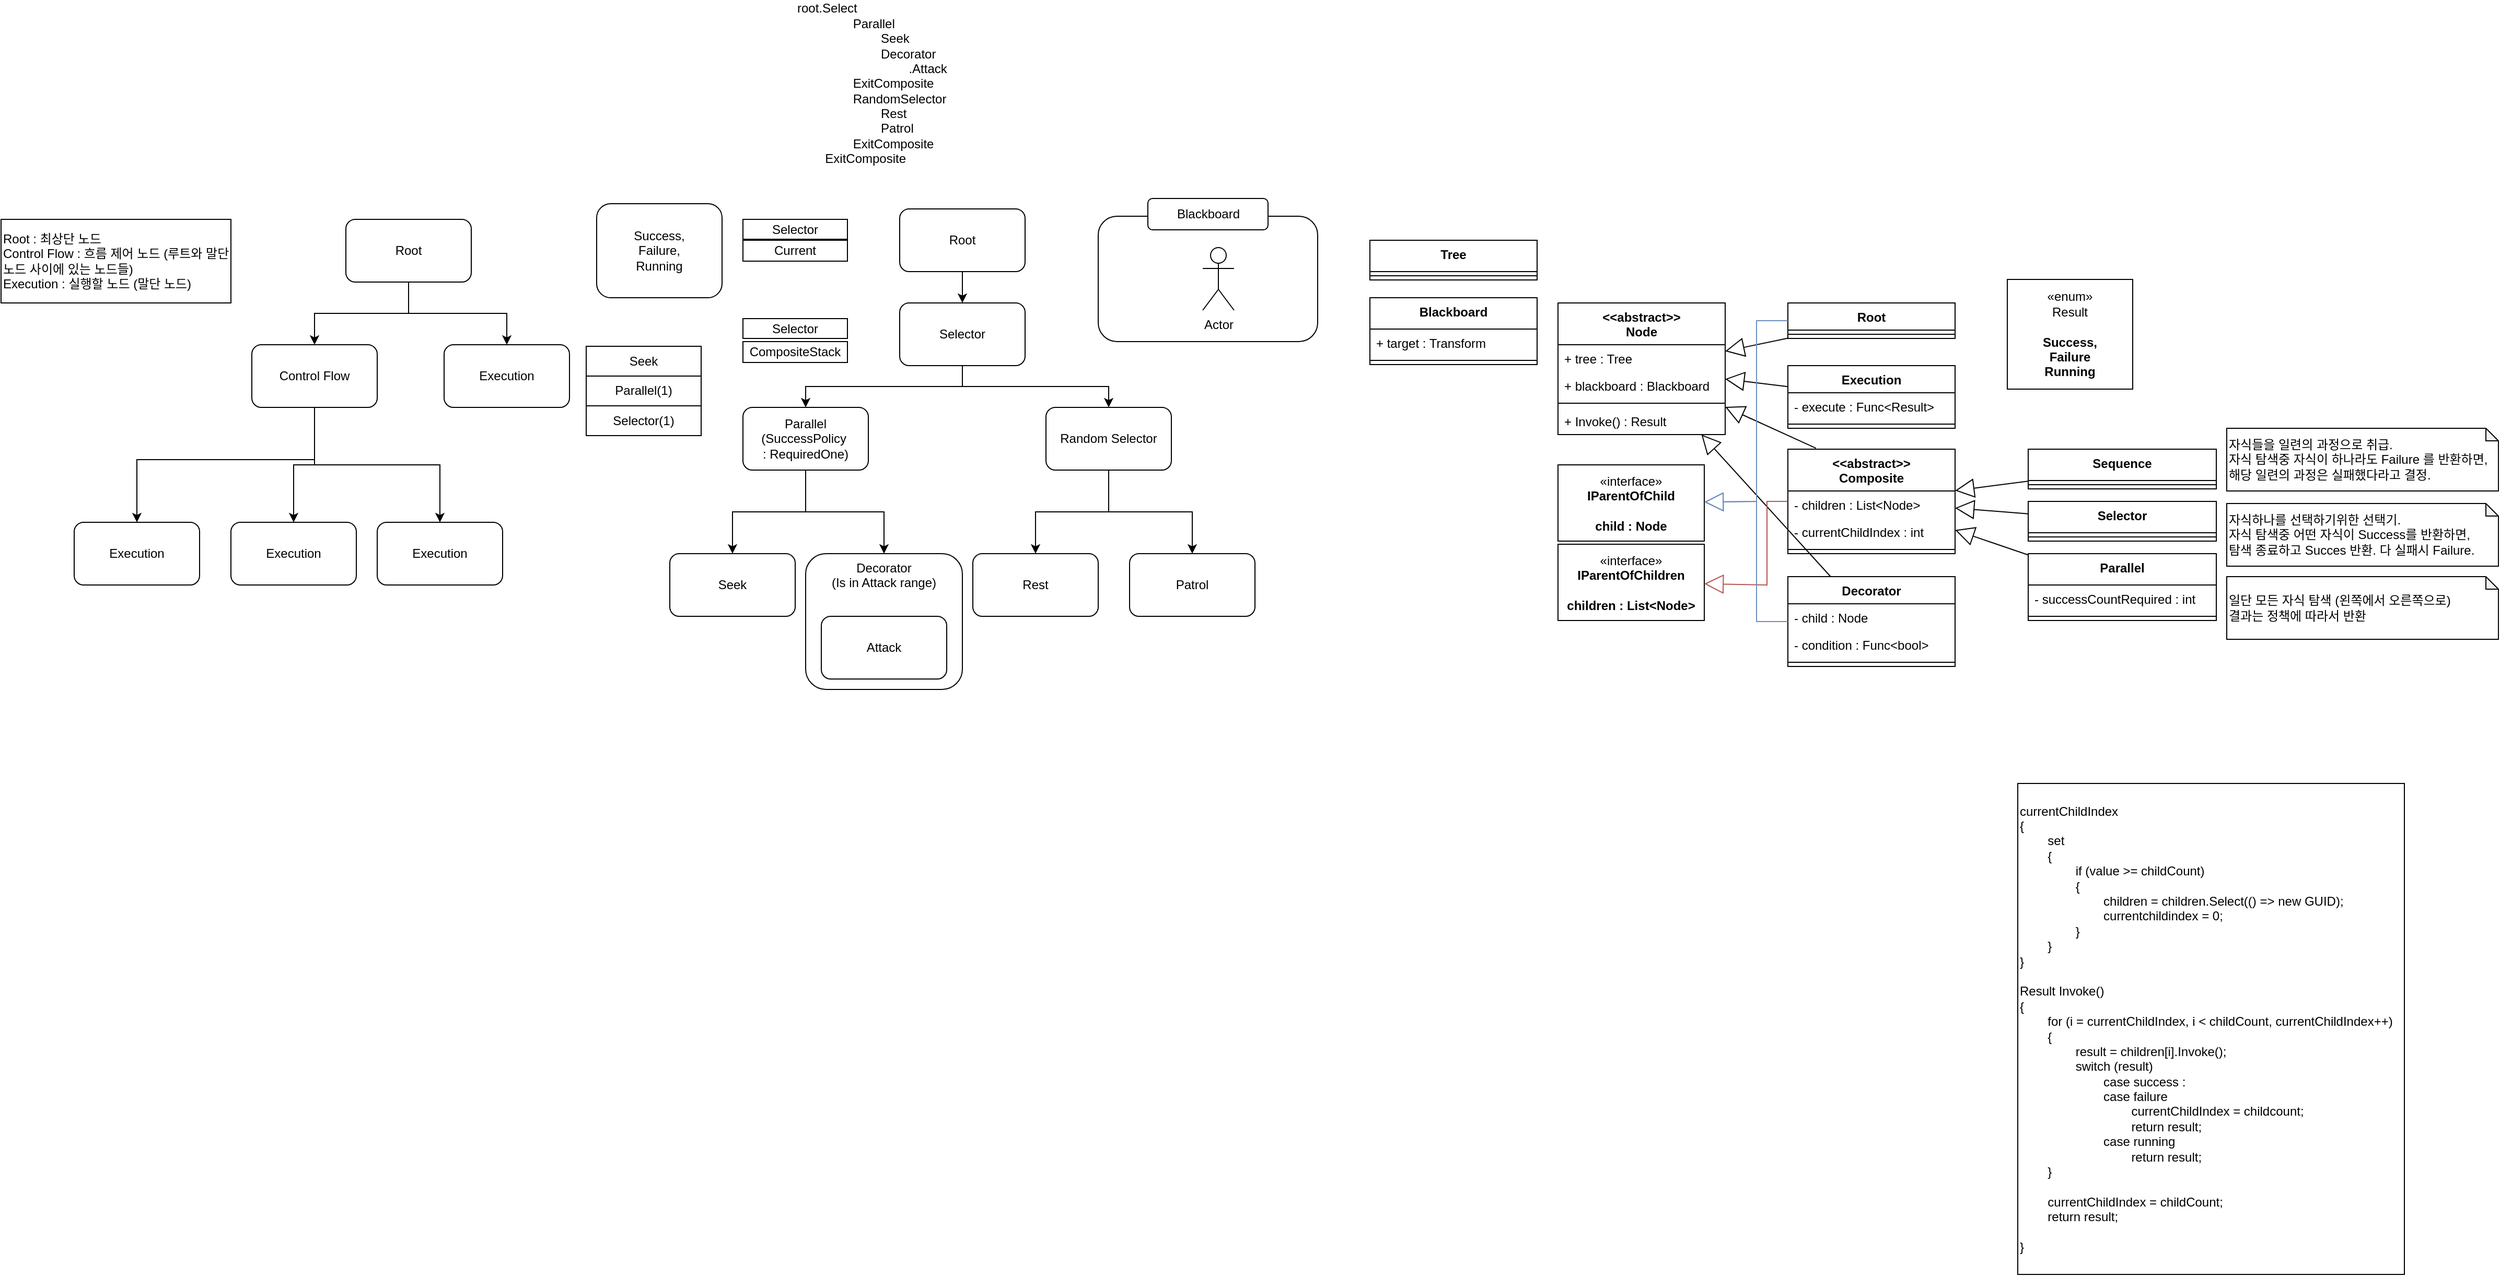 <mxfile version="24.4.9" type="device">
  <diagram id="C5RBs43oDa-KdzZeNtuy" name="Page-1">
    <mxGraphModel dx="989" dy="1707" grid="1" gridSize="10" guides="1" tooltips="1" connect="1" arrows="1" fold="1" page="1" pageScale="1" pageWidth="827" pageHeight="1169" math="0" shadow="0">
      <root>
        <mxCell id="WIyWlLk6GJQsqaUBKTNV-0" />
        <mxCell id="WIyWlLk6GJQsqaUBKTNV-1" parent="WIyWlLk6GJQsqaUBKTNV-0" />
        <mxCell id="EBsP6sKBoB6UXxb4G_4H-19" value="Decorator&lt;div&gt;(Is in Attack range)&lt;/div&gt;" style="rounded=1;whiteSpace=wrap;html=1;verticalAlign=top;" vertex="1" parent="WIyWlLk6GJQsqaUBKTNV-1">
          <mxGeometry x="780" y="340" width="150" height="130" as="geometry" />
        </mxCell>
        <mxCell id="EBsP6sKBoB6UXxb4G_4H-3" style="edgeStyle=orthogonalEdgeStyle;rounded=0;orthogonalLoop=1;jettySize=auto;html=1;" edge="1" parent="WIyWlLk6GJQsqaUBKTNV-1" source="EBsP6sKBoB6UXxb4G_4H-0" target="EBsP6sKBoB6UXxb4G_4H-1">
          <mxGeometry relative="1" as="geometry" />
        </mxCell>
        <mxCell id="EBsP6sKBoB6UXxb4G_4H-4" style="edgeStyle=orthogonalEdgeStyle;rounded=0;orthogonalLoop=1;jettySize=auto;html=1;" edge="1" parent="WIyWlLk6GJQsqaUBKTNV-1" source="EBsP6sKBoB6UXxb4G_4H-0" target="EBsP6sKBoB6UXxb4G_4H-2">
          <mxGeometry relative="1" as="geometry" />
        </mxCell>
        <mxCell id="EBsP6sKBoB6UXxb4G_4H-0" value="Root" style="rounded=1;whiteSpace=wrap;html=1;" vertex="1" parent="WIyWlLk6GJQsqaUBKTNV-1">
          <mxGeometry x="340" y="20" width="120" height="60" as="geometry" />
        </mxCell>
        <mxCell id="EBsP6sKBoB6UXxb4G_4H-7" style="edgeStyle=orthogonalEdgeStyle;rounded=0;orthogonalLoop=1;jettySize=auto;html=1;" edge="1" parent="WIyWlLk6GJQsqaUBKTNV-1" source="EBsP6sKBoB6UXxb4G_4H-1" target="EBsP6sKBoB6UXxb4G_4H-5">
          <mxGeometry relative="1" as="geometry">
            <Array as="points">
              <mxPoint x="310" y="250" />
              <mxPoint x="140" y="250" />
            </Array>
          </mxGeometry>
        </mxCell>
        <mxCell id="EBsP6sKBoB6UXxb4G_4H-8" style="edgeStyle=orthogonalEdgeStyle;rounded=0;orthogonalLoop=1;jettySize=auto;html=1;" edge="1" parent="WIyWlLk6GJQsqaUBKTNV-1" source="EBsP6sKBoB6UXxb4G_4H-1" target="EBsP6sKBoB6UXxb4G_4H-6">
          <mxGeometry relative="1" as="geometry" />
        </mxCell>
        <mxCell id="EBsP6sKBoB6UXxb4G_4H-11" style="edgeStyle=orthogonalEdgeStyle;rounded=0;orthogonalLoop=1;jettySize=auto;html=1;" edge="1" parent="WIyWlLk6GJQsqaUBKTNV-1" source="EBsP6sKBoB6UXxb4G_4H-1" target="EBsP6sKBoB6UXxb4G_4H-10">
          <mxGeometry relative="1" as="geometry" />
        </mxCell>
        <mxCell id="EBsP6sKBoB6UXxb4G_4H-1" value="Control Flow" style="rounded=1;whiteSpace=wrap;html=1;" vertex="1" parent="WIyWlLk6GJQsqaUBKTNV-1">
          <mxGeometry x="250" y="140" width="120" height="60" as="geometry" />
        </mxCell>
        <mxCell id="EBsP6sKBoB6UXxb4G_4H-2" value="Execution" style="rounded=1;whiteSpace=wrap;html=1;" vertex="1" parent="WIyWlLk6GJQsqaUBKTNV-1">
          <mxGeometry x="434" y="140" width="120" height="60" as="geometry" />
        </mxCell>
        <mxCell id="EBsP6sKBoB6UXxb4G_4H-5" value="Execution" style="rounded=1;whiteSpace=wrap;html=1;" vertex="1" parent="WIyWlLk6GJQsqaUBKTNV-1">
          <mxGeometry x="80" y="310" width="120" height="60" as="geometry" />
        </mxCell>
        <mxCell id="EBsP6sKBoB6UXxb4G_4H-6" value="Execution" style="rounded=1;whiteSpace=wrap;html=1;" vertex="1" parent="WIyWlLk6GJQsqaUBKTNV-1">
          <mxGeometry x="370" y="310" width="120" height="60" as="geometry" />
        </mxCell>
        <mxCell id="EBsP6sKBoB6UXxb4G_4H-9" value="Root : 최상단 노드&lt;div&gt;Control Flow : 흐름 제어 노드 (루트와 말단 노드 사이에 있는 노드들)&lt;/div&gt;&lt;div&gt;Execution : 실행할 노드 (말단 노드)&lt;/div&gt;" style="rounded=0;whiteSpace=wrap;html=1;align=left;" vertex="1" parent="WIyWlLk6GJQsqaUBKTNV-1">
          <mxGeometry x="10" y="20" width="220" height="80" as="geometry" />
        </mxCell>
        <mxCell id="EBsP6sKBoB6UXxb4G_4H-10" value="Execution" style="rounded=1;whiteSpace=wrap;html=1;" vertex="1" parent="WIyWlLk6GJQsqaUBKTNV-1">
          <mxGeometry x="230" y="310" width="120" height="60" as="geometry" />
        </mxCell>
        <mxCell id="EBsP6sKBoB6UXxb4G_4H-32" style="edgeStyle=orthogonalEdgeStyle;rounded=0;orthogonalLoop=1;jettySize=auto;html=1;entryX=0.5;entryY=0;entryDx=0;entryDy=0;" edge="1" parent="WIyWlLk6GJQsqaUBKTNV-1" source="EBsP6sKBoB6UXxb4G_4H-14" target="EBsP6sKBoB6UXxb4G_4H-29">
          <mxGeometry relative="1" as="geometry" />
        </mxCell>
        <mxCell id="EBsP6sKBoB6UXxb4G_4H-14" value="Root" style="rounded=1;whiteSpace=wrap;html=1;" vertex="1" parent="WIyWlLk6GJQsqaUBKTNV-1">
          <mxGeometry x="870" y="10" width="120" height="60" as="geometry" />
        </mxCell>
        <mxCell id="EBsP6sKBoB6UXxb4G_4H-15" value="Seek" style="rounded=1;whiteSpace=wrap;html=1;" vertex="1" parent="WIyWlLk6GJQsqaUBKTNV-1">
          <mxGeometry x="650" y="340" width="120" height="60" as="geometry" />
        </mxCell>
        <mxCell id="EBsP6sKBoB6UXxb4G_4H-16" value="Rest" style="rounded=1;whiteSpace=wrap;html=1;" vertex="1" parent="WIyWlLk6GJQsqaUBKTNV-1">
          <mxGeometry x="940" y="340" width="120" height="60" as="geometry" />
        </mxCell>
        <mxCell id="EBsP6sKBoB6UXxb4G_4H-17" value="Patrol" style="rounded=1;whiteSpace=wrap;html=1;" vertex="1" parent="WIyWlLk6GJQsqaUBKTNV-1">
          <mxGeometry x="1090" y="340" width="120" height="60" as="geometry" />
        </mxCell>
        <mxCell id="EBsP6sKBoB6UXxb4G_4H-18" value="Attack" style="rounded=1;whiteSpace=wrap;html=1;" vertex="1" parent="WIyWlLk6GJQsqaUBKTNV-1">
          <mxGeometry x="795" y="400" width="120" height="60" as="geometry" />
        </mxCell>
        <mxCell id="EBsP6sKBoB6UXxb4G_4H-23" style="edgeStyle=orthogonalEdgeStyle;rounded=0;orthogonalLoop=1;jettySize=auto;html=1;" edge="1" parent="WIyWlLk6GJQsqaUBKTNV-1" source="EBsP6sKBoB6UXxb4G_4H-21" target="EBsP6sKBoB6UXxb4G_4H-15">
          <mxGeometry relative="1" as="geometry" />
        </mxCell>
        <mxCell id="EBsP6sKBoB6UXxb4G_4H-24" style="edgeStyle=orthogonalEdgeStyle;rounded=0;orthogonalLoop=1;jettySize=auto;html=1;entryX=0.5;entryY=0;entryDx=0;entryDy=0;" edge="1" parent="WIyWlLk6GJQsqaUBKTNV-1" source="EBsP6sKBoB6UXxb4G_4H-21" target="EBsP6sKBoB6UXxb4G_4H-19">
          <mxGeometry relative="1" as="geometry" />
        </mxCell>
        <mxCell id="EBsP6sKBoB6UXxb4G_4H-21" value="Parallel&lt;div&gt;(SuccessPolicy&amp;nbsp;&lt;/div&gt;&lt;div&gt;: RequiredOne)&lt;/div&gt;" style="rounded=1;whiteSpace=wrap;html=1;" vertex="1" parent="WIyWlLk6GJQsqaUBKTNV-1">
          <mxGeometry x="720" y="200" width="120" height="60" as="geometry" />
        </mxCell>
        <mxCell id="EBsP6sKBoB6UXxb4G_4H-22" value="Success,&lt;div&gt;Failure,&lt;/div&gt;&lt;div&gt;Running&lt;/div&gt;" style="rounded=1;whiteSpace=wrap;html=1;" vertex="1" parent="WIyWlLk6GJQsqaUBKTNV-1">
          <mxGeometry x="580" y="5" width="120" height="90" as="geometry" />
        </mxCell>
        <mxCell id="EBsP6sKBoB6UXxb4G_4H-27" style="edgeStyle=orthogonalEdgeStyle;rounded=0;orthogonalLoop=1;jettySize=auto;html=1;" edge="1" parent="WIyWlLk6GJQsqaUBKTNV-1" source="EBsP6sKBoB6UXxb4G_4H-26" target="EBsP6sKBoB6UXxb4G_4H-16">
          <mxGeometry relative="1" as="geometry">
            <Array as="points">
              <mxPoint x="1070" y="300" />
              <mxPoint x="1000" y="300" />
            </Array>
          </mxGeometry>
        </mxCell>
        <mxCell id="EBsP6sKBoB6UXxb4G_4H-28" style="edgeStyle=orthogonalEdgeStyle;rounded=0;orthogonalLoop=1;jettySize=auto;html=1;" edge="1" parent="WIyWlLk6GJQsqaUBKTNV-1" source="EBsP6sKBoB6UXxb4G_4H-26" target="EBsP6sKBoB6UXxb4G_4H-17">
          <mxGeometry relative="1" as="geometry" />
        </mxCell>
        <mxCell id="EBsP6sKBoB6UXxb4G_4H-26" value="Random Selector" style="rounded=1;whiteSpace=wrap;html=1;" vertex="1" parent="WIyWlLk6GJQsqaUBKTNV-1">
          <mxGeometry x="1010" y="200" width="120" height="60" as="geometry" />
        </mxCell>
        <mxCell id="EBsP6sKBoB6UXxb4G_4H-30" style="edgeStyle=orthogonalEdgeStyle;rounded=0;orthogonalLoop=1;jettySize=auto;html=1;" edge="1" parent="WIyWlLk6GJQsqaUBKTNV-1" source="EBsP6sKBoB6UXxb4G_4H-29" target="EBsP6sKBoB6UXxb4G_4H-21">
          <mxGeometry relative="1" as="geometry">
            <Array as="points">
              <mxPoint x="930" y="180" />
              <mxPoint x="780" y="180" />
            </Array>
          </mxGeometry>
        </mxCell>
        <mxCell id="EBsP6sKBoB6UXxb4G_4H-31" style="edgeStyle=orthogonalEdgeStyle;rounded=0;orthogonalLoop=1;jettySize=auto;html=1;" edge="1" parent="WIyWlLk6GJQsqaUBKTNV-1" source="EBsP6sKBoB6UXxb4G_4H-29" target="EBsP6sKBoB6UXxb4G_4H-26">
          <mxGeometry relative="1" as="geometry">
            <Array as="points">
              <mxPoint x="930" y="180" />
              <mxPoint x="1070" y="180" />
            </Array>
          </mxGeometry>
        </mxCell>
        <mxCell id="EBsP6sKBoB6UXxb4G_4H-29" value="Selector" style="rounded=1;whiteSpace=wrap;html=1;" vertex="1" parent="WIyWlLk6GJQsqaUBKTNV-1">
          <mxGeometry x="870" y="100" width="120" height="60" as="geometry" />
        </mxCell>
        <mxCell id="EBsP6sKBoB6UXxb4G_4H-34" value="&lt;div&gt;&amp;lt;&amp;lt;abstract&amp;gt;&amp;gt;&lt;/div&gt;Node" style="swimlane;fontStyle=1;align=center;verticalAlign=top;childLayout=stackLayout;horizontal=1;startSize=40;horizontalStack=0;resizeParent=1;resizeParentMax=0;resizeLast=0;collapsible=1;marginBottom=0;whiteSpace=wrap;html=1;" vertex="1" parent="WIyWlLk6GJQsqaUBKTNV-1">
          <mxGeometry x="1500" y="100" width="160" height="126" as="geometry" />
        </mxCell>
        <mxCell id="EBsP6sKBoB6UXxb4G_4H-52" value="+ tree : Tree" style="text;strokeColor=none;fillColor=none;align=left;verticalAlign=top;spacingLeft=4;spacingRight=4;overflow=hidden;rotatable=0;points=[[0,0.5],[1,0.5]];portConstraint=eastwest;whiteSpace=wrap;html=1;" vertex="1" parent="EBsP6sKBoB6UXxb4G_4H-34">
          <mxGeometry y="40" width="160" height="26" as="geometry" />
        </mxCell>
        <mxCell id="EBsP6sKBoB6UXxb4G_4H-51" value="+ blackboard : Blackboard" style="text;strokeColor=none;fillColor=none;align=left;verticalAlign=top;spacingLeft=4;spacingRight=4;overflow=hidden;rotatable=0;points=[[0,0.5],[1,0.5]];portConstraint=eastwest;whiteSpace=wrap;html=1;" vertex="1" parent="EBsP6sKBoB6UXxb4G_4H-34">
          <mxGeometry y="66" width="160" height="26" as="geometry" />
        </mxCell>
        <mxCell id="EBsP6sKBoB6UXxb4G_4H-36" value="" style="line;strokeWidth=1;fillColor=none;align=left;verticalAlign=middle;spacingTop=-1;spacingLeft=3;spacingRight=3;rotatable=0;labelPosition=right;points=[];portConstraint=eastwest;strokeColor=inherit;" vertex="1" parent="EBsP6sKBoB6UXxb4G_4H-34">
          <mxGeometry y="92" width="160" height="8" as="geometry" />
        </mxCell>
        <mxCell id="EBsP6sKBoB6UXxb4G_4H-37" value="+ Invoke() : Result" style="text;strokeColor=none;fillColor=none;align=left;verticalAlign=top;spacingLeft=4;spacingRight=4;overflow=hidden;rotatable=0;points=[[0,0.5],[1,0.5]];portConstraint=eastwest;whiteSpace=wrap;html=1;" vertex="1" parent="EBsP6sKBoB6UXxb4G_4H-34">
          <mxGeometry y="100" width="160" height="26" as="geometry" />
        </mxCell>
        <mxCell id="EBsP6sKBoB6UXxb4G_4H-38" value="«enum»&lt;div&gt;Result&lt;/div&gt;&lt;div&gt;&lt;br&gt;&lt;b&gt;Success,&lt;/b&gt;&lt;div&gt;&lt;b&gt;Failure&lt;/b&gt;&lt;/div&gt;&lt;div&gt;&lt;b&gt;Running&lt;/b&gt;&lt;/div&gt;&lt;/div&gt;" style="html=1;whiteSpace=wrap;" vertex="1" parent="WIyWlLk6GJQsqaUBKTNV-1">
          <mxGeometry x="1930" y="77.5" width="120" height="105" as="geometry" />
        </mxCell>
        <mxCell id="EBsP6sKBoB6UXxb4G_4H-39" value="Tree&lt;div&gt;&lt;/div&gt;" style="swimlane;fontStyle=1;align=center;verticalAlign=top;childLayout=stackLayout;horizontal=1;startSize=30;horizontalStack=0;resizeParent=1;resizeParentMax=0;resizeLast=0;collapsible=1;marginBottom=0;whiteSpace=wrap;html=1;" vertex="1" parent="WIyWlLk6GJQsqaUBKTNV-1">
          <mxGeometry x="1320" y="40" width="160" height="38" as="geometry" />
        </mxCell>
        <mxCell id="EBsP6sKBoB6UXxb4G_4H-41" value="" style="line;strokeWidth=1;fillColor=none;align=left;verticalAlign=middle;spacingTop=-1;spacingLeft=3;spacingRight=3;rotatable=0;labelPosition=right;points=[];portConstraint=eastwest;strokeColor=inherit;" vertex="1" parent="EBsP6sKBoB6UXxb4G_4H-39">
          <mxGeometry y="30" width="160" height="8" as="geometry" />
        </mxCell>
        <mxCell id="EBsP6sKBoB6UXxb4G_4H-43" value="" style="rounded=1;whiteSpace=wrap;html=1;" vertex="1" parent="WIyWlLk6GJQsqaUBKTNV-1">
          <mxGeometry x="1060" y="17" width="210" height="120" as="geometry" />
        </mxCell>
        <mxCell id="EBsP6sKBoB6UXxb4G_4H-45" value="Blackboard" style="rounded=1;whiteSpace=wrap;html=1;" vertex="1" parent="WIyWlLk6GJQsqaUBKTNV-1">
          <mxGeometry x="1107.5" width="115" height="30" as="geometry" />
        </mxCell>
        <mxCell id="EBsP6sKBoB6UXxb4G_4H-46" value="Actor" style="shape=umlActor;verticalLabelPosition=bottom;verticalAlign=top;html=1;outlineConnect=0;" vertex="1" parent="WIyWlLk6GJQsqaUBKTNV-1">
          <mxGeometry x="1160" y="47" width="30" height="60" as="geometry" />
        </mxCell>
        <mxCell id="EBsP6sKBoB6UXxb4G_4H-48" value="Blackboard&lt;div&gt;&lt;/div&gt;" style="swimlane;fontStyle=1;align=center;verticalAlign=top;childLayout=stackLayout;horizontal=1;startSize=30;horizontalStack=0;resizeParent=1;resizeParentMax=0;resizeLast=0;collapsible=1;marginBottom=0;whiteSpace=wrap;html=1;" vertex="1" parent="WIyWlLk6GJQsqaUBKTNV-1">
          <mxGeometry x="1320" y="95" width="160" height="64" as="geometry" />
        </mxCell>
        <mxCell id="EBsP6sKBoB6UXxb4G_4H-50" value="+ target : Transform" style="text;strokeColor=none;fillColor=none;align=left;verticalAlign=top;spacingLeft=4;spacingRight=4;overflow=hidden;rotatable=0;points=[[0,0.5],[1,0.5]];portConstraint=eastwest;whiteSpace=wrap;html=1;" vertex="1" parent="EBsP6sKBoB6UXxb4G_4H-48">
          <mxGeometry y="30" width="160" height="26" as="geometry" />
        </mxCell>
        <mxCell id="EBsP6sKBoB6UXxb4G_4H-49" value="" style="line;strokeWidth=1;fillColor=none;align=left;verticalAlign=middle;spacingTop=-1;spacingLeft=3;spacingRight=3;rotatable=0;labelPosition=right;points=[];portConstraint=eastwest;strokeColor=inherit;" vertex="1" parent="EBsP6sKBoB6UXxb4G_4H-48">
          <mxGeometry y="56" width="160" height="8" as="geometry" />
        </mxCell>
        <mxCell id="EBsP6sKBoB6UXxb4G_4H-53" value="Root&lt;div&gt;&lt;/div&gt;" style="swimlane;fontStyle=1;align=center;verticalAlign=top;childLayout=stackLayout;horizontal=1;startSize=26;horizontalStack=0;resizeParent=1;resizeParentMax=0;resizeLast=0;collapsible=1;marginBottom=0;whiteSpace=wrap;html=1;" vertex="1" parent="WIyWlLk6GJQsqaUBKTNV-1">
          <mxGeometry x="1720" y="100" width="160" height="34" as="geometry" />
        </mxCell>
        <mxCell id="EBsP6sKBoB6UXxb4G_4H-56" value="" style="line;strokeWidth=1;fillColor=none;align=left;verticalAlign=middle;spacingTop=-1;spacingLeft=3;spacingRight=3;rotatable=0;labelPosition=right;points=[];portConstraint=eastwest;strokeColor=inherit;" vertex="1" parent="EBsP6sKBoB6UXxb4G_4H-53">
          <mxGeometry y="26" width="160" height="8" as="geometry" />
        </mxCell>
        <mxCell id="EBsP6sKBoB6UXxb4G_4H-58" value="Execution&lt;div&gt;&lt;/div&gt;" style="swimlane;fontStyle=1;align=center;verticalAlign=top;childLayout=stackLayout;horizontal=1;startSize=26;horizontalStack=0;resizeParent=1;resizeParentMax=0;resizeLast=0;collapsible=1;marginBottom=0;whiteSpace=wrap;html=1;" vertex="1" parent="WIyWlLk6GJQsqaUBKTNV-1">
          <mxGeometry x="1720" y="160" width="160" height="60" as="geometry" />
        </mxCell>
        <mxCell id="EBsP6sKBoB6UXxb4G_4H-60" value="- execute : Func&amp;lt;Result&amp;gt;" style="text;strokeColor=none;fillColor=none;align=left;verticalAlign=top;spacingLeft=4;spacingRight=4;overflow=hidden;rotatable=0;points=[[0,0.5],[1,0.5]];portConstraint=eastwest;whiteSpace=wrap;html=1;" vertex="1" parent="EBsP6sKBoB6UXxb4G_4H-58">
          <mxGeometry y="26" width="160" height="26" as="geometry" />
        </mxCell>
        <mxCell id="EBsP6sKBoB6UXxb4G_4H-59" value="" style="line;strokeWidth=1;fillColor=none;align=left;verticalAlign=middle;spacingTop=-1;spacingLeft=3;spacingRight=3;rotatable=0;labelPosition=right;points=[];portConstraint=eastwest;strokeColor=inherit;" vertex="1" parent="EBsP6sKBoB6UXxb4G_4H-58">
          <mxGeometry y="52" width="160" height="8" as="geometry" />
        </mxCell>
        <mxCell id="EBsP6sKBoB6UXxb4G_4H-61" value="" style="endArrow=block;endSize=16;endFill=0;html=1;rounded=0;" edge="1" parent="WIyWlLk6GJQsqaUBKTNV-1" source="EBsP6sKBoB6UXxb4G_4H-53" target="EBsP6sKBoB6UXxb4G_4H-34">
          <mxGeometry width="160" relative="1" as="geometry">
            <mxPoint x="1540" y="210" as="sourcePoint" />
            <mxPoint x="1700" y="210" as="targetPoint" />
          </mxGeometry>
        </mxCell>
        <mxCell id="EBsP6sKBoB6UXxb4G_4H-62" value="" style="endArrow=block;endSize=16;endFill=0;html=1;rounded=0;" edge="1" parent="WIyWlLk6GJQsqaUBKTNV-1" source="EBsP6sKBoB6UXxb4G_4H-58" target="EBsP6sKBoB6UXxb4G_4H-34">
          <mxGeometry width="160" relative="1" as="geometry">
            <mxPoint x="1705" y="147" as="sourcePoint" />
            <mxPoint x="1670" y="155" as="targetPoint" />
          </mxGeometry>
        </mxCell>
        <mxCell id="EBsP6sKBoB6UXxb4G_4H-63" value="&lt;div&gt;&amp;lt;&amp;lt;abstract&amp;gt;&amp;gt;&lt;/div&gt;Composite&lt;div&gt;&lt;/div&gt;" style="swimlane;fontStyle=1;align=center;verticalAlign=top;childLayout=stackLayout;horizontal=1;startSize=40;horizontalStack=0;resizeParent=1;resizeParentMax=0;resizeLast=0;collapsible=1;marginBottom=0;whiteSpace=wrap;html=1;" vertex="1" parent="WIyWlLk6GJQsqaUBKTNV-1">
          <mxGeometry x="1720" y="240" width="160" height="100" as="geometry" />
        </mxCell>
        <mxCell id="EBsP6sKBoB6UXxb4G_4H-64" value="- children : List&amp;lt;Node&amp;gt;" style="text;strokeColor=none;fillColor=none;align=left;verticalAlign=top;spacingLeft=4;spacingRight=4;overflow=hidden;rotatable=0;points=[[0,0.5],[1,0.5]];portConstraint=eastwest;whiteSpace=wrap;html=1;" vertex="1" parent="EBsP6sKBoB6UXxb4G_4H-63">
          <mxGeometry y="40" width="160" height="26" as="geometry" />
        </mxCell>
        <mxCell id="EBsP6sKBoB6UXxb4G_4H-66" value="- currentChildIndex : int" style="text;strokeColor=none;fillColor=none;align=left;verticalAlign=top;spacingLeft=4;spacingRight=4;overflow=hidden;rotatable=0;points=[[0,0.5],[1,0.5]];portConstraint=eastwest;whiteSpace=wrap;html=1;" vertex="1" parent="EBsP6sKBoB6UXxb4G_4H-63">
          <mxGeometry y="66" width="160" height="26" as="geometry" />
        </mxCell>
        <mxCell id="EBsP6sKBoB6UXxb4G_4H-65" value="" style="line;strokeWidth=1;fillColor=none;align=left;verticalAlign=middle;spacingTop=-1;spacingLeft=3;spacingRight=3;rotatable=0;labelPosition=right;points=[];portConstraint=eastwest;strokeColor=inherit;" vertex="1" parent="EBsP6sKBoB6UXxb4G_4H-63">
          <mxGeometry y="92" width="160" height="8" as="geometry" />
        </mxCell>
        <mxCell id="EBsP6sKBoB6UXxb4G_4H-67" value="" style="endArrow=block;endSize=16;endFill=0;html=1;rounded=0;exitX=0.168;exitY=-0.009;exitDx=0;exitDy=0;exitPerimeter=0;" edge="1" parent="WIyWlLk6GJQsqaUBKTNV-1" source="EBsP6sKBoB6UXxb4G_4H-63" target="EBsP6sKBoB6UXxb4G_4H-34">
          <mxGeometry width="160" relative="1" as="geometry">
            <mxPoint x="1730" y="190" as="sourcePoint" />
            <mxPoint x="1670" y="183" as="targetPoint" />
          </mxGeometry>
        </mxCell>
        <mxCell id="EBsP6sKBoB6UXxb4G_4H-68" value="Sequence&lt;div&gt;&lt;/div&gt;&lt;div&gt;&lt;/div&gt;" style="swimlane;fontStyle=1;align=center;verticalAlign=top;childLayout=stackLayout;horizontal=1;startSize=30;horizontalStack=0;resizeParent=1;resizeParentMax=0;resizeLast=0;collapsible=1;marginBottom=0;whiteSpace=wrap;html=1;" vertex="1" parent="WIyWlLk6GJQsqaUBKTNV-1">
          <mxGeometry x="1950" y="240" width="180" height="38" as="geometry" />
        </mxCell>
        <mxCell id="EBsP6sKBoB6UXxb4G_4H-71" value="" style="line;strokeWidth=1;fillColor=none;align=left;verticalAlign=middle;spacingTop=-1;spacingLeft=3;spacingRight=3;rotatable=0;labelPosition=right;points=[];portConstraint=eastwest;strokeColor=inherit;" vertex="1" parent="EBsP6sKBoB6UXxb4G_4H-68">
          <mxGeometry y="30" width="180" height="8" as="geometry" />
        </mxCell>
        <mxCell id="EBsP6sKBoB6UXxb4G_4H-72" value="" style="endArrow=block;endSize=16;endFill=0;html=1;rounded=0;" edge="1" parent="WIyWlLk6GJQsqaUBKTNV-1" source="EBsP6sKBoB6UXxb4G_4H-68" target="EBsP6sKBoB6UXxb4G_4H-63">
          <mxGeometry width="160" relative="1" as="geometry">
            <mxPoint x="1757" y="249" as="sourcePoint" />
            <mxPoint x="1670" y="209" as="targetPoint" />
          </mxGeometry>
        </mxCell>
        <mxCell id="EBsP6sKBoB6UXxb4G_4H-73" value="Selector&lt;div&gt;&lt;/div&gt;&lt;div&gt;&lt;/div&gt;" style="swimlane;fontStyle=1;align=center;verticalAlign=top;childLayout=stackLayout;horizontal=1;startSize=30;horizontalStack=0;resizeParent=1;resizeParentMax=0;resizeLast=0;collapsible=1;marginBottom=0;whiteSpace=wrap;html=1;" vertex="1" parent="WIyWlLk6GJQsqaUBKTNV-1">
          <mxGeometry x="1950" y="290" width="180" height="38" as="geometry" />
        </mxCell>
        <mxCell id="EBsP6sKBoB6UXxb4G_4H-74" value="" style="line;strokeWidth=1;fillColor=none;align=left;verticalAlign=middle;spacingTop=-1;spacingLeft=3;spacingRight=3;rotatable=0;labelPosition=right;points=[];portConstraint=eastwest;strokeColor=inherit;" vertex="1" parent="EBsP6sKBoB6UXxb4G_4H-73">
          <mxGeometry y="30" width="180" height="8" as="geometry" />
        </mxCell>
        <mxCell id="EBsP6sKBoB6UXxb4G_4H-75" value="Parallel&lt;div&gt;&lt;/div&gt;&lt;div&gt;&lt;/div&gt;" style="swimlane;fontStyle=1;align=center;verticalAlign=top;childLayout=stackLayout;horizontal=1;startSize=30;horizontalStack=0;resizeParent=1;resizeParentMax=0;resizeLast=0;collapsible=1;marginBottom=0;whiteSpace=wrap;html=1;" vertex="1" parent="WIyWlLk6GJQsqaUBKTNV-1">
          <mxGeometry x="1950" y="340" width="180" height="64" as="geometry" />
        </mxCell>
        <mxCell id="EBsP6sKBoB6UXxb4G_4H-83" value="- successCountRequired : int" style="text;strokeColor=none;fillColor=none;align=left;verticalAlign=top;spacingLeft=4;spacingRight=4;overflow=hidden;rotatable=0;points=[[0,0.5],[1,0.5]];portConstraint=eastwest;whiteSpace=wrap;html=1;" vertex="1" parent="EBsP6sKBoB6UXxb4G_4H-75">
          <mxGeometry y="30" width="180" height="26" as="geometry" />
        </mxCell>
        <mxCell id="EBsP6sKBoB6UXxb4G_4H-76" value="" style="line;strokeWidth=1;fillColor=none;align=left;verticalAlign=middle;spacingTop=-1;spacingLeft=3;spacingRight=3;rotatable=0;labelPosition=right;points=[];portConstraint=eastwest;strokeColor=inherit;" vertex="1" parent="EBsP6sKBoB6UXxb4G_4H-75">
          <mxGeometry y="56" width="180" height="8" as="geometry" />
        </mxCell>
        <mxCell id="EBsP6sKBoB6UXxb4G_4H-77" value="" style="endArrow=block;endSize=16;endFill=0;html=1;rounded=0;" edge="1" parent="WIyWlLk6GJQsqaUBKTNV-1" source="EBsP6sKBoB6UXxb4G_4H-73" target="EBsP6sKBoB6UXxb4G_4H-63">
          <mxGeometry width="160" relative="1" as="geometry">
            <mxPoint x="1960" y="280" as="sourcePoint" />
            <mxPoint x="1890" y="289" as="targetPoint" />
          </mxGeometry>
        </mxCell>
        <mxCell id="EBsP6sKBoB6UXxb4G_4H-78" value="" style="endArrow=block;endSize=16;endFill=0;html=1;rounded=0;" edge="1" parent="WIyWlLk6GJQsqaUBKTNV-1" source="EBsP6sKBoB6UXxb4G_4H-75" target="EBsP6sKBoB6UXxb4G_4H-63">
          <mxGeometry width="160" relative="1" as="geometry">
            <mxPoint x="1960" y="312" as="sourcePoint" />
            <mxPoint x="1890" y="307" as="targetPoint" />
          </mxGeometry>
        </mxCell>
        <mxCell id="EBsP6sKBoB6UXxb4G_4H-79" value="자식들을 일련의 과정으로 취급.&lt;div&gt;자식 탐색중 자식이 하나라도 Failure 를 반환하면, 해당 일련의 과정은 실패했다라고 결정.&lt;/div&gt;" style="shape=note;whiteSpace=wrap;html=1;backgroundOutline=1;darkOpacity=0.05;size=12;align=left;" vertex="1" parent="WIyWlLk6GJQsqaUBKTNV-1">
          <mxGeometry x="2140" y="220" width="260" height="60" as="geometry" />
        </mxCell>
        <mxCell id="EBsP6sKBoB6UXxb4G_4H-80" value="자식하나를 선택하기위한 선택기.&lt;div&gt;자식 탐색중 어떤 자식이 Success를 반환하면,&lt;/div&gt;&lt;div&gt;탐색 종료하고 Succes 반환. 다 실패시 Failure.&lt;/div&gt;" style="shape=note;whiteSpace=wrap;html=1;backgroundOutline=1;darkOpacity=0.05;size=12;align=left;" vertex="1" parent="WIyWlLk6GJQsqaUBKTNV-1">
          <mxGeometry x="2140" y="292" width="260" height="60" as="geometry" />
        </mxCell>
        <mxCell id="EBsP6sKBoB6UXxb4G_4H-81" value="일단 모든 자식 탐색 (왼쪽에서 오른쪽으로)&amp;nbsp;&lt;div&gt;결과는 정책에 따라서 반환&amp;nbsp;&lt;/div&gt;" style="shape=note;whiteSpace=wrap;html=1;backgroundOutline=1;darkOpacity=0.05;size=12;align=left;" vertex="1" parent="WIyWlLk6GJQsqaUBKTNV-1">
          <mxGeometry x="2140" y="362" width="260" height="60" as="geometry" />
        </mxCell>
        <mxCell id="EBsP6sKBoB6UXxb4G_4H-84" value="Decorator&lt;div&gt;&lt;/div&gt;" style="swimlane;fontStyle=1;align=center;verticalAlign=top;childLayout=stackLayout;horizontal=1;startSize=26;horizontalStack=0;resizeParent=1;resizeParentMax=0;resizeLast=0;collapsible=1;marginBottom=0;whiteSpace=wrap;html=1;" vertex="1" parent="WIyWlLk6GJQsqaUBKTNV-1">
          <mxGeometry x="1720" y="362" width="160" height="86" as="geometry" />
        </mxCell>
        <mxCell id="EBsP6sKBoB6UXxb4G_4H-85" value="- child : Node" style="text;strokeColor=none;fillColor=none;align=left;verticalAlign=top;spacingLeft=4;spacingRight=4;overflow=hidden;rotatable=0;points=[[0,0.5],[1,0.5]];portConstraint=eastwest;whiteSpace=wrap;html=1;" vertex="1" parent="EBsP6sKBoB6UXxb4G_4H-84">
          <mxGeometry y="26" width="160" height="26" as="geometry" />
        </mxCell>
        <mxCell id="EBsP6sKBoB6UXxb4G_4H-87" value="- condition : Func&amp;lt;bool&amp;gt;" style="text;strokeColor=none;fillColor=none;align=left;verticalAlign=top;spacingLeft=4;spacingRight=4;overflow=hidden;rotatable=0;points=[[0,0.5],[1,0.5]];portConstraint=eastwest;whiteSpace=wrap;html=1;" vertex="1" parent="EBsP6sKBoB6UXxb4G_4H-84">
          <mxGeometry y="52" width="160" height="26" as="geometry" />
        </mxCell>
        <mxCell id="EBsP6sKBoB6UXxb4G_4H-86" value="" style="line;strokeWidth=1;fillColor=none;align=left;verticalAlign=middle;spacingTop=-1;spacingLeft=3;spacingRight=3;rotatable=0;labelPosition=right;points=[];portConstraint=eastwest;strokeColor=inherit;" vertex="1" parent="EBsP6sKBoB6UXxb4G_4H-84">
          <mxGeometry y="78" width="160" height="8" as="geometry" />
        </mxCell>
        <mxCell id="EBsP6sKBoB6UXxb4G_4H-88" value="" style="endArrow=block;endSize=16;endFill=0;html=1;rounded=0;" edge="1" parent="WIyWlLk6GJQsqaUBKTNV-1" source="EBsP6sKBoB6UXxb4G_4H-84" target="EBsP6sKBoB6UXxb4G_4H-34">
          <mxGeometry width="160" relative="1" as="geometry">
            <mxPoint x="1757" y="249" as="sourcePoint" />
            <mxPoint x="1670" y="209" as="targetPoint" />
          </mxGeometry>
        </mxCell>
        <mxCell id="EBsP6sKBoB6UXxb4G_4H-89" value="&lt;div&gt;currentChildIndex&lt;/div&gt;&lt;div&gt;{&lt;/div&gt;&lt;div&gt;&lt;span style=&quot;white-space: pre;&quot;&gt;&#x9;&lt;/span&gt;set&lt;br&gt;&lt;/div&gt;&lt;div&gt;&lt;span style=&quot;white-space: pre;&quot;&gt;&#x9;&lt;/span&gt;{&lt;br&gt;&lt;/div&gt;&lt;div&gt;&lt;span style=&quot;white-space: pre;&quot;&gt;&#x9;&lt;/span&gt;&lt;span style=&quot;white-space: pre;&quot;&gt;&#x9;&lt;/span&gt;if (value &amp;gt;= childCount)&amp;nbsp;&lt;br&gt;&lt;/div&gt;&lt;div&gt;&lt;span style=&quot;white-space: pre;&quot;&gt;&#x9;&lt;/span&gt;&lt;span style=&quot;white-space: pre;&quot;&gt;&#x9;&lt;/span&gt;{&lt;br&gt;&lt;/div&gt;&lt;div&gt;&lt;span style=&quot;white-space: pre;&quot;&gt;&#x9;&lt;/span&gt;&lt;span style=&quot;white-space: pre;&quot;&gt;&#x9;&lt;/span&gt;&lt;span style=&quot;white-space: pre;&quot;&gt;&#x9;&lt;/span&gt;children = children.Select(() =&amp;gt; new GUID);&lt;br&gt;&lt;/div&gt;&lt;div&gt;&lt;span style=&quot;white-space: pre;&quot;&gt;&#x9;&lt;/span&gt;&lt;span style=&quot;white-space: pre;&quot;&gt;&#x9;&lt;/span&gt;&lt;span style=&quot;white-space: pre;&quot;&gt;&#x9;&lt;/span&gt;currentchildindex = 0;&lt;br&gt;&lt;/div&gt;&lt;div&gt;&lt;span style=&quot;white-space: pre;&quot;&gt;&#x9;&lt;/span&gt;&lt;span style=&quot;white-space: pre;&quot;&gt;&#x9;&lt;/span&gt;}&lt;br&gt;&lt;/div&gt;&lt;div&gt;&lt;span style=&quot;white-space: pre;&quot;&gt;&#x9;&lt;/span&gt;}&lt;br&gt;&lt;/div&gt;&lt;div&gt;}&lt;/div&gt;&lt;div&gt;&lt;br&gt;&lt;/div&gt;Result Invoke()&lt;div&gt;{&lt;/div&gt;&lt;div&gt;&lt;span style=&quot;white-space: pre;&quot;&gt;&#x9;&lt;/span&gt;for (i = currentChildIndex, i &amp;lt; childCount, currentChildIndex++)&lt;br&gt;&lt;/div&gt;&lt;div&gt;&lt;span style=&quot;white-space: pre;&quot;&gt;&#x9;&lt;/span&gt;{&lt;br&gt;&lt;/div&gt;&lt;div&gt;&lt;span style=&quot;white-space: pre;&quot;&gt;&lt;span style=&quot;white-space: pre;&quot;&gt;&#x9;&lt;/span&gt;&lt;span style=&quot;white-space: pre;&quot;&gt;&#x9;&lt;/span&gt;result = &lt;/span&gt;children[i].Invoke();&lt;br&gt;&lt;/div&gt;&lt;div&gt;&lt;span style=&quot;white-space: pre;&quot;&gt;&#x9;&lt;/span&gt;&lt;span style=&quot;white-space: pre;&quot;&gt;&#x9;&lt;/span&gt;switch (result)&lt;br&gt;&lt;/div&gt;&lt;div&gt;&lt;span style=&quot;white-space: pre;&quot;&gt;&#x9;&lt;/span&gt;&lt;span style=&quot;white-space: pre;&quot;&gt;&#x9;&lt;/span&gt;&lt;span style=&quot;white-space: pre;&quot;&gt;&#x9;&lt;/span&gt;case success :&lt;/div&gt;&lt;div&gt;&lt;span style=&quot;white-space: pre;&quot;&gt;&#x9;&lt;/span&gt;&lt;span style=&quot;white-space: pre;&quot;&gt;&#x9;&lt;/span&gt;&lt;span style=&quot;white-space: pre;&quot;&gt;&#x9;&lt;/span&gt;case failure&lt;br&gt;&lt;/div&gt;&lt;div&gt;&lt;span style=&quot;white-space: pre;&quot;&gt;&#x9;&lt;/span&gt;&lt;span style=&quot;white-space: pre;&quot;&gt;&#x9;&lt;/span&gt;&lt;span style=&quot;white-space: pre;&quot;&gt;&#x9;&lt;/span&gt;&lt;span style=&quot;white-space: pre;&quot;&gt;&#x9;&lt;/span&gt;currentChildIndex = childcount;&lt;br&gt;&lt;/div&gt;&lt;div&gt;&lt;span style=&quot;white-space: pre;&quot;&gt;&#x9;&lt;/span&gt;&lt;span style=&quot;white-space: pre;&quot;&gt;&#x9;&lt;/span&gt;&lt;span style=&quot;white-space: pre;&quot;&gt;&#x9;&lt;/span&gt;&lt;span style=&quot;white-space: pre;&quot;&gt;&#x9;&lt;/span&gt;return result;&lt;br&gt;&lt;/div&gt;&lt;div&gt;&lt;span style=&quot;white-space: pre;&quot;&gt;&#x9;&lt;span style=&quot;white-space: pre;&quot;&gt;&#x9;&lt;/span&gt;&lt;span style=&quot;white-space: pre;&quot;&gt;&#x9;&lt;/span&gt;case &lt;/span&gt;running&lt;br&gt;&lt;/div&gt;&lt;div&gt;&lt;span style=&quot;white-space: pre;&quot;&gt;&#x9;&lt;/span&gt;&lt;span style=&quot;white-space: pre;&quot;&gt;&#x9;&lt;/span&gt;&lt;span style=&quot;white-space: pre;&quot;&gt;&#x9;&lt;/span&gt;&lt;span style=&quot;white-space: pre;&quot;&gt;&#x9;&lt;/span&gt;return result;&lt;/div&gt;&lt;div&gt;&lt;span style=&quot;white-space: pre;&quot;&gt;&#x9;&lt;/span&gt;}&lt;br&gt;&lt;/div&gt;&lt;div&gt;&lt;br&gt;&lt;/div&gt;&lt;div&gt;&lt;span style=&quot;white-space: pre;&quot;&gt;&#x9;&lt;/span&gt;currentChildIndex = childCount;&lt;br&gt;&lt;/div&gt;&lt;div&gt;&lt;span style=&quot;white-space: pre;&quot;&gt;&#x9;&lt;/span&gt;return result;&lt;br&gt;&lt;/div&gt;&lt;div&gt;&lt;br&gt;&lt;/div&gt;&lt;div&gt;}&lt;/div&gt;" style="rounded=0;whiteSpace=wrap;html=1;align=left;" vertex="1" parent="WIyWlLk6GJQsqaUBKTNV-1">
          <mxGeometry x="1940" y="560" width="370" height="470" as="geometry" />
        </mxCell>
        <mxCell id="EBsP6sKBoB6UXxb4G_4H-90" value="Selector(1)" style="rounded=0;whiteSpace=wrap;html=1;" vertex="1" parent="WIyWlLk6GJQsqaUBKTNV-1">
          <mxGeometry x="570" y="198.5" width="110" height="28.5" as="geometry" />
        </mxCell>
        <mxCell id="EBsP6sKBoB6UXxb4G_4H-91" value="Parallel(1)" style="rounded=0;whiteSpace=wrap;html=1;" vertex="1" parent="WIyWlLk6GJQsqaUBKTNV-1">
          <mxGeometry x="570" y="170" width="110" height="28.5" as="geometry" />
        </mxCell>
        <mxCell id="EBsP6sKBoB6UXxb4G_4H-92" value="Seek" style="rounded=0;whiteSpace=wrap;html=1;" vertex="1" parent="WIyWlLk6GJQsqaUBKTNV-1">
          <mxGeometry x="570" y="141.5" width="110" height="28.5" as="geometry" />
        </mxCell>
        <mxCell id="EBsP6sKBoB6UXxb4G_4H-94" value="&lt;div style=&quot;&quot;&gt;&lt;span style=&quot;background-color: initial;&quot;&gt;root.Select&lt;/span&gt;&lt;/div&gt;&lt;div style=&quot;&quot;&gt;&lt;span style=&quot;white-space: pre;&quot;&gt;&#x9;&lt;span style=&quot;white-space: pre;&quot;&gt;&#x9;&lt;/span&gt;&lt;/span&gt;Parallel&lt;br&gt;&lt;/div&gt;&lt;div style=&quot;&quot;&gt;&lt;span style=&quot;white-space: pre;&quot;&gt;&#x9;&lt;span style=&quot;white-space: pre;&quot;&gt;&#x9;&lt;/span&gt;&lt;/span&gt;&lt;span style=&quot;white-space: pre;&quot;&gt;&#x9;&lt;/span&gt;Seek&lt;br&gt;&lt;/div&gt;&lt;div style=&quot;&quot;&gt;&lt;span style=&quot;white-space: pre;&quot;&gt;&#x9;&lt;span style=&quot;white-space: pre;&quot;&gt;&#x9;&lt;/span&gt;&lt;/span&gt;&lt;span style=&quot;white-space: pre;&quot;&gt;&#x9;&lt;/span&gt;Decorator&lt;br&gt;&lt;/div&gt;&lt;div style=&quot;&quot;&gt;&lt;span style=&quot;white-space: pre;&quot;&gt;&#x9;&lt;/span&gt;&lt;span style=&quot;white-space: pre;&quot;&gt;&#x9;&lt;span style=&quot;white-space: pre;&quot;&gt;&#x9;&lt;/span&gt;&lt;/span&gt;&lt;span style=&quot;white-space: pre;&quot;&gt;&#x9;&lt;/span&gt;.Attack&lt;br&gt;&lt;/div&gt;&lt;div style=&quot;&quot;&gt;&lt;span style=&quot;white-space: pre;&quot;&gt;&#x9;&lt;/span&gt;&lt;span style=&quot;white-space: pre;&quot;&gt;&#x9;&lt;/span&gt;ExitComposite&lt;br&gt;&lt;/div&gt;&lt;div style=&quot;&quot;&gt;&lt;span style=&quot;white-space: pre;&quot;&gt;&#x9;&lt;/span&gt;&lt;span style=&quot;white-space: pre;&quot;&gt;&#x9;&lt;/span&gt;RandomSelector&lt;br&gt;&lt;/div&gt;&lt;div style=&quot;&quot;&gt;&lt;span style=&quot;white-space: pre;&quot;&gt;&#x9;&lt;/span&gt;&lt;span style=&quot;white-space: pre;&quot;&gt;&#x9;&lt;/span&gt;&lt;span style=&quot;white-space: pre;&quot;&gt;&#x9;&lt;/span&gt;Rest&lt;br&gt;&lt;/div&gt;&lt;div style=&quot;&quot;&gt;&lt;span style=&quot;white-space: pre;&quot;&gt;&#x9;&lt;/span&gt;&lt;span style=&quot;white-space: pre;&quot;&gt;&#x9;&lt;/span&gt;&lt;span style=&quot;white-space: pre;&quot;&gt;&#x9;&lt;/span&gt;Patrol&lt;br&gt;&lt;/div&gt;&lt;div style=&quot;&quot;&gt;&lt;span style=&quot;white-space: pre;&quot;&gt;&#x9;&lt;/span&gt;&lt;span style=&quot;white-space: pre;&quot;&gt;&#x9;&lt;/span&gt;ExitComposite&lt;br&gt;&lt;/div&gt;&lt;div style=&quot;&quot;&gt;&lt;span style=&quot;white-space: pre;&quot;&gt;&#x9;&lt;/span&gt;ExitComposite&lt;br&gt;&lt;/div&gt;" style="text;html=1;align=left;verticalAlign=middle;whiteSpace=wrap;rounded=0;" vertex="1" parent="WIyWlLk6GJQsqaUBKTNV-1">
          <mxGeometry x="770" y="-190" width="180" height="160" as="geometry" />
        </mxCell>
        <mxCell id="EBsP6sKBoB6UXxb4G_4H-95" value="Current" style="rounded=0;whiteSpace=wrap;html=1;" vertex="1" parent="WIyWlLk6GJQsqaUBKTNV-1">
          <mxGeometry x="720" y="40" width="100" height="20" as="geometry" />
        </mxCell>
        <mxCell id="EBsP6sKBoB6UXxb4G_4H-96" value="CompositeStack" style="rounded=0;whiteSpace=wrap;html=1;" vertex="1" parent="WIyWlLk6GJQsqaUBKTNV-1">
          <mxGeometry x="720" y="137" width="100" height="20" as="geometry" />
        </mxCell>
        <mxCell id="EBsP6sKBoB6UXxb4G_4H-98" value="Selector" style="rounded=0;whiteSpace=wrap;html=1;" vertex="1" parent="WIyWlLk6GJQsqaUBKTNV-1">
          <mxGeometry x="720" y="115" width="100" height="19" as="geometry" />
        </mxCell>
        <mxCell id="EBsP6sKBoB6UXxb4G_4H-103" value="Selector" style="rounded=0;whiteSpace=wrap;html=1;" vertex="1" parent="WIyWlLk6GJQsqaUBKTNV-1">
          <mxGeometry x="720" y="20" width="100" height="19" as="geometry" />
        </mxCell>
        <mxCell id="EBsP6sKBoB6UXxb4G_4H-104" value="«interface»&lt;div&gt;&lt;b&gt;IParentOfChild&lt;/b&gt;&lt;/div&gt;&lt;div&gt;&lt;b&gt;&lt;br&gt;&lt;/b&gt;&lt;/div&gt;&lt;div&gt;&lt;b&gt;child : Node&lt;/b&gt;&lt;/div&gt;" style="html=1;whiteSpace=wrap;" vertex="1" parent="WIyWlLk6GJQsqaUBKTNV-1">
          <mxGeometry x="1500" y="255" width="140" height="73" as="geometry" />
        </mxCell>
        <mxCell id="EBsP6sKBoB6UXxb4G_4H-105" value="«interface»&lt;div&gt;&lt;b&gt;IParentOfChildren&lt;/b&gt;&lt;/div&gt;&lt;div&gt;&lt;b&gt;&lt;br&gt;&lt;/b&gt;&lt;/div&gt;&lt;div&gt;&lt;b&gt;children : List&amp;lt;Node&amp;gt;&lt;/b&gt;&lt;/div&gt;" style="html=1;whiteSpace=wrap;" vertex="1" parent="WIyWlLk6GJQsqaUBKTNV-1">
          <mxGeometry x="1500" y="331" width="140" height="73" as="geometry" />
        </mxCell>
        <mxCell id="EBsP6sKBoB6UXxb4G_4H-106" value="" style="endArrow=block;endSize=16;endFill=0;html=1;rounded=0;fillColor=#dae8fc;strokeColor=#6c8ebf;" edge="1" parent="WIyWlLk6GJQsqaUBKTNV-1" source="EBsP6sKBoB6UXxb4G_4H-53" target="EBsP6sKBoB6UXxb4G_4H-104">
          <mxGeometry width="160" relative="1" as="geometry">
            <mxPoint x="1730" y="144" as="sourcePoint" />
            <mxPoint x="1670" y="156" as="targetPoint" />
            <Array as="points">
              <mxPoint x="1690" y="117" />
              <mxPoint x="1690" y="290" />
            </Array>
          </mxGeometry>
        </mxCell>
        <mxCell id="EBsP6sKBoB6UXxb4G_4H-107" value="" style="endArrow=block;endSize=16;endFill=0;html=1;rounded=0;fillColor=#f8cecc;strokeColor=#b85450;" edge="1" parent="WIyWlLk6GJQsqaUBKTNV-1" source="EBsP6sKBoB6UXxb4G_4H-63" target="EBsP6sKBoB6UXxb4G_4H-105">
          <mxGeometry width="160" relative="1" as="geometry">
            <mxPoint x="1730" y="127" as="sourcePoint" />
            <mxPoint x="1650" y="301" as="targetPoint" />
            <Array as="points">
              <mxPoint x="1700" y="290" />
              <mxPoint x="1700" y="370" />
            </Array>
          </mxGeometry>
        </mxCell>
        <mxCell id="EBsP6sKBoB6UXxb4G_4H-108" value="" style="endArrow=block;endSize=16;endFill=0;html=1;rounded=0;fillColor=#dae8fc;strokeColor=#6c8ebf;" edge="1" parent="WIyWlLk6GJQsqaUBKTNV-1" source="EBsP6sKBoB6UXxb4G_4H-84" target="EBsP6sKBoB6UXxb4G_4H-104">
          <mxGeometry width="160" relative="1" as="geometry">
            <mxPoint x="1730" y="127" as="sourcePoint" />
            <mxPoint x="1650" y="301" as="targetPoint" />
            <Array as="points">
              <mxPoint x="1690" y="405" />
              <mxPoint x="1690" y="290" />
            </Array>
          </mxGeometry>
        </mxCell>
      </root>
    </mxGraphModel>
  </diagram>
</mxfile>

